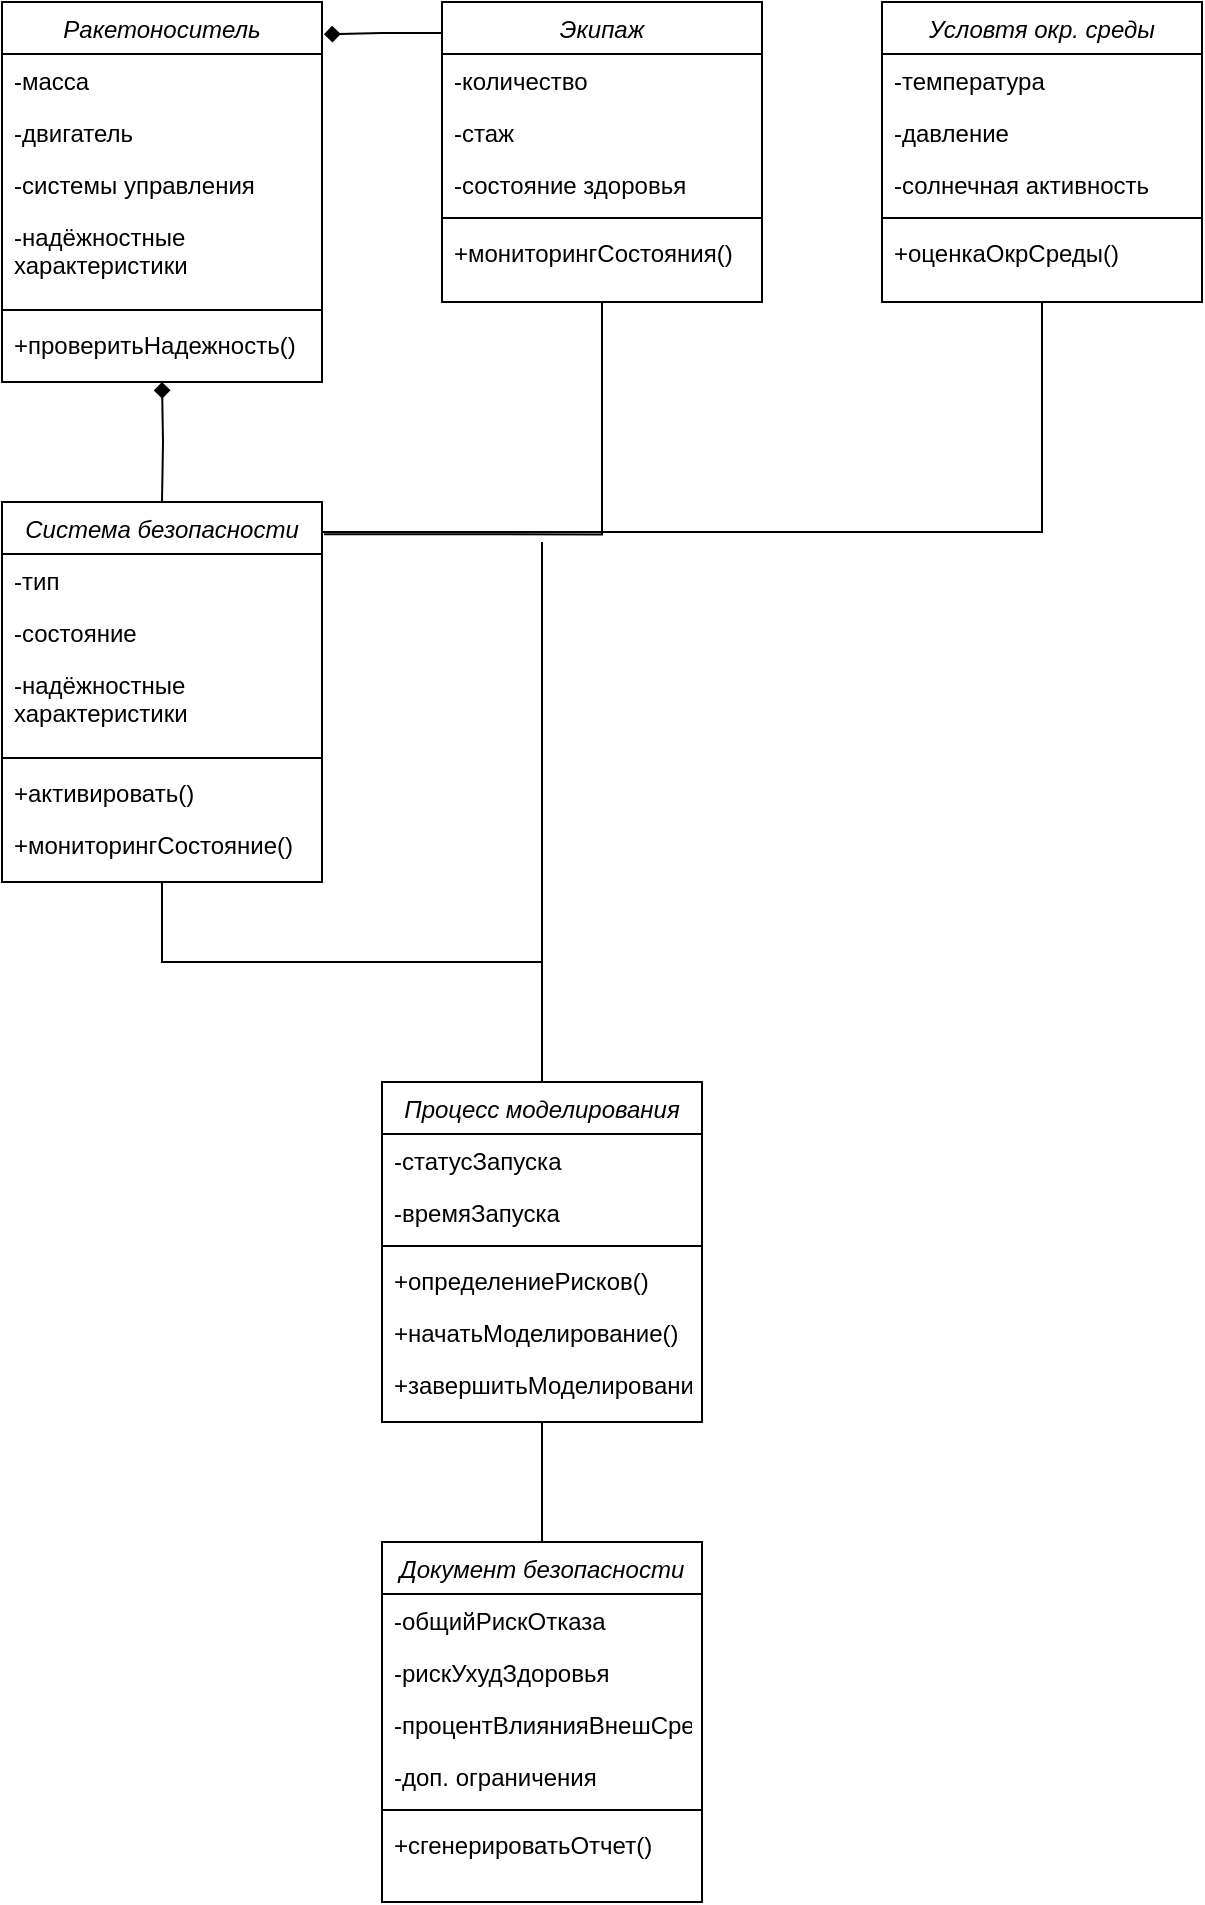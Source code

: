 <mxfile version="25.0.1">
  <diagram id="C5RBs43oDa-KdzZeNtuy" name="Page-1">
    <mxGraphModel dx="1292" dy="974" grid="1" gridSize="10" guides="1" tooltips="1" connect="1" arrows="1" fold="1" page="1" pageScale="1" pageWidth="827" pageHeight="1169" math="0" shadow="0">
      <root>
        <mxCell id="WIyWlLk6GJQsqaUBKTNV-0" />
        <mxCell id="WIyWlLk6GJQsqaUBKTNV-1" parent="WIyWlLk6GJQsqaUBKTNV-0" />
        <mxCell id="zkfFHV4jXpPFQw0GAbJ--0" value="Ракетоноситель" style="swimlane;fontStyle=2;align=center;verticalAlign=top;childLayout=stackLayout;horizontal=1;startSize=26;horizontalStack=0;resizeParent=1;resizeLast=0;collapsible=1;marginBottom=0;rounded=0;shadow=0;strokeWidth=1;" parent="WIyWlLk6GJQsqaUBKTNV-1" vertex="1">
          <mxGeometry x="140" y="30" width="160" height="190" as="geometry">
            <mxRectangle x="230" y="140" width="160" height="26" as="alternateBounds" />
          </mxGeometry>
        </mxCell>
        <mxCell id="zkfFHV4jXpPFQw0GAbJ--1" value="-масса" style="text;align=left;verticalAlign=top;spacingLeft=4;spacingRight=4;overflow=hidden;rotatable=0;points=[[0,0.5],[1,0.5]];portConstraint=eastwest;" parent="zkfFHV4jXpPFQw0GAbJ--0" vertex="1">
          <mxGeometry y="26" width="160" height="26" as="geometry" />
        </mxCell>
        <mxCell id="zkfFHV4jXpPFQw0GAbJ--2" value="-двигатель" style="text;align=left;verticalAlign=top;spacingLeft=4;spacingRight=4;overflow=hidden;rotatable=0;points=[[0,0.5],[1,0.5]];portConstraint=eastwest;rounded=0;shadow=0;html=0;" parent="zkfFHV4jXpPFQw0GAbJ--0" vertex="1">
          <mxGeometry y="52" width="160" height="26" as="geometry" />
        </mxCell>
        <mxCell id="7fMgbVazGYt0l02a4RdR-0" value="-системы управления" style="text;align=left;verticalAlign=top;spacingLeft=4;spacingRight=4;overflow=hidden;rotatable=0;points=[[0,0.5],[1,0.5]];portConstraint=eastwest;rounded=0;shadow=0;html=0;" vertex="1" parent="zkfFHV4jXpPFQw0GAbJ--0">
          <mxGeometry y="78" width="160" height="26" as="geometry" />
        </mxCell>
        <mxCell id="zkfFHV4jXpPFQw0GAbJ--3" value="-надёжностные &#xa;характеристики" style="text;align=left;verticalAlign=top;spacingLeft=4;spacingRight=4;overflow=hidden;rotatable=0;points=[[0,0.5],[1,0.5]];portConstraint=eastwest;rounded=0;shadow=0;html=0;" parent="zkfFHV4jXpPFQw0GAbJ--0" vertex="1">
          <mxGeometry y="104" width="160" height="46" as="geometry" />
        </mxCell>
        <mxCell id="zkfFHV4jXpPFQw0GAbJ--4" value="" style="line;html=1;strokeWidth=1;align=left;verticalAlign=middle;spacingTop=-1;spacingLeft=3;spacingRight=3;rotatable=0;labelPosition=right;points=[];portConstraint=eastwest;" parent="zkfFHV4jXpPFQw0GAbJ--0" vertex="1">
          <mxGeometry y="150" width="160" height="8" as="geometry" />
        </mxCell>
        <mxCell id="zkfFHV4jXpPFQw0GAbJ--5" value="+проверитьНадежность()" style="text;align=left;verticalAlign=top;spacingLeft=4;spacingRight=4;overflow=hidden;rotatable=0;points=[[0,0.5],[1,0.5]];portConstraint=eastwest;" parent="zkfFHV4jXpPFQw0GAbJ--0" vertex="1">
          <mxGeometry y="158" width="160" height="26" as="geometry" />
        </mxCell>
        <mxCell id="7fMgbVazGYt0l02a4RdR-2" value="Экипаж" style="swimlane;fontStyle=2;align=center;verticalAlign=top;childLayout=stackLayout;horizontal=1;startSize=26;horizontalStack=0;resizeParent=1;resizeLast=0;collapsible=1;marginBottom=0;rounded=0;shadow=0;strokeWidth=1;" vertex="1" parent="WIyWlLk6GJQsqaUBKTNV-1">
          <mxGeometry x="360" y="30" width="160" height="150" as="geometry">
            <mxRectangle x="230" y="140" width="160" height="26" as="alternateBounds" />
          </mxGeometry>
        </mxCell>
        <mxCell id="7fMgbVazGYt0l02a4RdR-3" value="-количество" style="text;align=left;verticalAlign=top;spacingLeft=4;spacingRight=4;overflow=hidden;rotatable=0;points=[[0,0.5],[1,0.5]];portConstraint=eastwest;" vertex="1" parent="7fMgbVazGYt0l02a4RdR-2">
          <mxGeometry y="26" width="160" height="26" as="geometry" />
        </mxCell>
        <mxCell id="7fMgbVazGYt0l02a4RdR-4" value="-стаж" style="text;align=left;verticalAlign=top;spacingLeft=4;spacingRight=4;overflow=hidden;rotatable=0;points=[[0,0.5],[1,0.5]];portConstraint=eastwest;rounded=0;shadow=0;html=0;" vertex="1" parent="7fMgbVazGYt0l02a4RdR-2">
          <mxGeometry y="52" width="160" height="26" as="geometry" />
        </mxCell>
        <mxCell id="7fMgbVazGYt0l02a4RdR-5" value="-состояние здоровья" style="text;align=left;verticalAlign=top;spacingLeft=4;spacingRight=4;overflow=hidden;rotatable=0;points=[[0,0.5],[1,0.5]];portConstraint=eastwest;rounded=0;shadow=0;html=0;" vertex="1" parent="7fMgbVazGYt0l02a4RdR-2">
          <mxGeometry y="78" width="160" height="26" as="geometry" />
        </mxCell>
        <mxCell id="7fMgbVazGYt0l02a4RdR-7" value="" style="line;html=1;strokeWidth=1;align=left;verticalAlign=middle;spacingTop=-1;spacingLeft=3;spacingRight=3;rotatable=0;labelPosition=right;points=[];portConstraint=eastwest;" vertex="1" parent="7fMgbVazGYt0l02a4RdR-2">
          <mxGeometry y="104" width="160" height="8" as="geometry" />
        </mxCell>
        <mxCell id="7fMgbVazGYt0l02a4RdR-8" value="+мониторингСостояния() " style="text;align=left;verticalAlign=top;spacingLeft=4;spacingRight=4;overflow=hidden;rotatable=0;points=[[0,0.5],[1,0.5]];portConstraint=eastwest;" vertex="1" parent="7fMgbVazGYt0l02a4RdR-2">
          <mxGeometry y="112" width="160" height="26" as="geometry" />
        </mxCell>
        <mxCell id="7fMgbVazGYt0l02a4RdR-10" value="Условтя окр. среды" style="swimlane;fontStyle=2;align=center;verticalAlign=top;childLayout=stackLayout;horizontal=1;startSize=26;horizontalStack=0;resizeParent=1;resizeLast=0;collapsible=1;marginBottom=0;rounded=0;shadow=0;strokeWidth=1;" vertex="1" parent="WIyWlLk6GJQsqaUBKTNV-1">
          <mxGeometry x="580" y="30" width="160" height="150" as="geometry">
            <mxRectangle x="230" y="140" width="160" height="26" as="alternateBounds" />
          </mxGeometry>
        </mxCell>
        <mxCell id="7fMgbVazGYt0l02a4RdR-11" value="-температура" style="text;align=left;verticalAlign=top;spacingLeft=4;spacingRight=4;overflow=hidden;rotatable=0;points=[[0,0.5],[1,0.5]];portConstraint=eastwest;" vertex="1" parent="7fMgbVazGYt0l02a4RdR-10">
          <mxGeometry y="26" width="160" height="26" as="geometry" />
        </mxCell>
        <mxCell id="7fMgbVazGYt0l02a4RdR-12" value="-давление" style="text;align=left;verticalAlign=top;spacingLeft=4;spacingRight=4;overflow=hidden;rotatable=0;points=[[0,0.5],[1,0.5]];portConstraint=eastwest;rounded=0;shadow=0;html=0;" vertex="1" parent="7fMgbVazGYt0l02a4RdR-10">
          <mxGeometry y="52" width="160" height="26" as="geometry" />
        </mxCell>
        <mxCell id="7fMgbVazGYt0l02a4RdR-13" value="-солнечная активность" style="text;align=left;verticalAlign=top;spacingLeft=4;spacingRight=4;overflow=hidden;rotatable=0;points=[[0,0.5],[1,0.5]];portConstraint=eastwest;rounded=0;shadow=0;html=0;" vertex="1" parent="7fMgbVazGYt0l02a4RdR-10">
          <mxGeometry y="78" width="160" height="26" as="geometry" />
        </mxCell>
        <mxCell id="7fMgbVazGYt0l02a4RdR-14" value="" style="line;html=1;strokeWidth=1;align=left;verticalAlign=middle;spacingTop=-1;spacingLeft=3;spacingRight=3;rotatable=0;labelPosition=right;points=[];portConstraint=eastwest;" vertex="1" parent="7fMgbVazGYt0l02a4RdR-10">
          <mxGeometry y="104" width="160" height="8" as="geometry" />
        </mxCell>
        <mxCell id="7fMgbVazGYt0l02a4RdR-15" value="+оценкаОкрСреды()  " style="text;align=left;verticalAlign=top;spacingLeft=4;spacingRight=4;overflow=hidden;rotatable=0;points=[[0,0.5],[1,0.5]];portConstraint=eastwest;" vertex="1" parent="7fMgbVazGYt0l02a4RdR-10">
          <mxGeometry y="112" width="160" height="26" as="geometry" />
        </mxCell>
        <mxCell id="7fMgbVazGYt0l02a4RdR-57" style="edgeStyle=orthogonalEdgeStyle;rounded=0;orthogonalLoop=1;jettySize=auto;html=1;entryX=0.5;entryY=0;entryDx=0;entryDy=0;endArrow=none;endFill=0;" edge="1" parent="WIyWlLk6GJQsqaUBKTNV-1" source="7fMgbVazGYt0l02a4RdR-16" target="7fMgbVazGYt0l02a4RdR-33">
          <mxGeometry relative="1" as="geometry">
            <Array as="points">
              <mxPoint x="220" y="510" />
              <mxPoint x="410" y="510" />
            </Array>
          </mxGeometry>
        </mxCell>
        <mxCell id="7fMgbVazGYt0l02a4RdR-16" value="Система безопасности" style="swimlane;fontStyle=2;align=center;verticalAlign=top;childLayout=stackLayout;horizontal=1;startSize=26;horizontalStack=0;resizeParent=1;resizeLast=0;collapsible=1;marginBottom=0;rounded=0;shadow=0;strokeWidth=1;" vertex="1" parent="WIyWlLk6GJQsqaUBKTNV-1">
          <mxGeometry x="140" y="280" width="160" height="190" as="geometry">
            <mxRectangle x="230" y="140" width="160" height="26" as="alternateBounds" />
          </mxGeometry>
        </mxCell>
        <mxCell id="7fMgbVazGYt0l02a4RdR-17" value="-тип&#xa;" style="text;align=left;verticalAlign=top;spacingLeft=4;spacingRight=4;overflow=hidden;rotatable=0;points=[[0,0.5],[1,0.5]];portConstraint=eastwest;" vertex="1" parent="7fMgbVazGYt0l02a4RdR-16">
          <mxGeometry y="26" width="160" height="26" as="geometry" />
        </mxCell>
        <mxCell id="7fMgbVazGYt0l02a4RdR-18" value="-состояние" style="text;align=left;verticalAlign=top;spacingLeft=4;spacingRight=4;overflow=hidden;rotatable=0;points=[[0,0.5],[1,0.5]];portConstraint=eastwest;rounded=0;shadow=0;html=0;" vertex="1" parent="7fMgbVazGYt0l02a4RdR-16">
          <mxGeometry y="52" width="160" height="26" as="geometry" />
        </mxCell>
        <mxCell id="7fMgbVazGYt0l02a4RdR-20" value="-надёжностные &#xa;характеристики" style="text;align=left;verticalAlign=top;spacingLeft=4;spacingRight=4;overflow=hidden;rotatable=0;points=[[0,0.5],[1,0.5]];portConstraint=eastwest;rounded=0;shadow=0;html=0;" vertex="1" parent="7fMgbVazGYt0l02a4RdR-16">
          <mxGeometry y="78" width="160" height="46" as="geometry" />
        </mxCell>
        <mxCell id="7fMgbVazGYt0l02a4RdR-21" value="" style="line;html=1;strokeWidth=1;align=left;verticalAlign=middle;spacingTop=-1;spacingLeft=3;spacingRight=3;rotatable=0;labelPosition=right;points=[];portConstraint=eastwest;" vertex="1" parent="7fMgbVazGYt0l02a4RdR-16">
          <mxGeometry y="124" width="160" height="8" as="geometry" />
        </mxCell>
        <mxCell id="7fMgbVazGYt0l02a4RdR-22" value="+активировать()" style="text;align=left;verticalAlign=top;spacingLeft=4;spacingRight=4;overflow=hidden;rotatable=0;points=[[0,0.5],[1,0.5]];portConstraint=eastwest;" vertex="1" parent="7fMgbVazGYt0l02a4RdR-16">
          <mxGeometry y="132" width="160" height="26" as="geometry" />
        </mxCell>
        <mxCell id="7fMgbVazGYt0l02a4RdR-23" value="+мониторингСостояние()" style="text;align=left;verticalAlign=top;spacingLeft=4;spacingRight=4;overflow=hidden;rotatable=0;points=[[0,0.5],[1,0.5]];portConstraint=eastwest;" vertex="1" parent="7fMgbVazGYt0l02a4RdR-16">
          <mxGeometry y="158" width="160" height="26" as="geometry" />
        </mxCell>
        <mxCell id="7fMgbVazGYt0l02a4RdR-58" style="edgeStyle=orthogonalEdgeStyle;rounded=0;orthogonalLoop=1;jettySize=auto;html=1;endArrow=none;endFill=0;" edge="1" parent="WIyWlLk6GJQsqaUBKTNV-1" source="7fMgbVazGYt0l02a4RdR-33">
          <mxGeometry relative="1" as="geometry">
            <mxPoint x="410" y="300" as="targetPoint" />
            <Array as="points">
              <mxPoint x="410" y="370" />
              <mxPoint x="410" y="370" />
            </Array>
          </mxGeometry>
        </mxCell>
        <mxCell id="7fMgbVazGYt0l02a4RdR-33" value="Процесс моделирования" style="swimlane;fontStyle=2;align=center;verticalAlign=top;childLayout=stackLayout;horizontal=1;startSize=26;horizontalStack=0;resizeParent=1;resizeLast=0;collapsible=1;marginBottom=0;rounded=0;shadow=0;strokeWidth=1;" vertex="1" parent="WIyWlLk6GJQsqaUBKTNV-1">
          <mxGeometry x="330" y="570" width="160" height="170" as="geometry">
            <mxRectangle x="230" y="140" width="160" height="26" as="alternateBounds" />
          </mxGeometry>
        </mxCell>
        <mxCell id="7fMgbVazGYt0l02a4RdR-34" value="-статусЗапуска" style="text;align=left;verticalAlign=top;spacingLeft=4;spacingRight=4;overflow=hidden;rotatable=0;points=[[0,0.5],[1,0.5]];portConstraint=eastwest;" vertex="1" parent="7fMgbVazGYt0l02a4RdR-33">
          <mxGeometry y="26" width="160" height="26" as="geometry" />
        </mxCell>
        <mxCell id="7fMgbVazGYt0l02a4RdR-35" value="-времяЗапуска  " style="text;align=left;verticalAlign=top;spacingLeft=4;spacingRight=4;overflow=hidden;rotatable=0;points=[[0,0.5],[1,0.5]];portConstraint=eastwest;rounded=0;shadow=0;html=0;" vertex="1" parent="7fMgbVazGYt0l02a4RdR-33">
          <mxGeometry y="52" width="160" height="26" as="geometry" />
        </mxCell>
        <mxCell id="7fMgbVazGYt0l02a4RdR-37" value="" style="line;html=1;strokeWidth=1;align=left;verticalAlign=middle;spacingTop=-1;spacingLeft=3;spacingRight=3;rotatable=0;labelPosition=right;points=[];portConstraint=eastwest;" vertex="1" parent="7fMgbVazGYt0l02a4RdR-33">
          <mxGeometry y="78" width="160" height="8" as="geometry" />
        </mxCell>
        <mxCell id="7fMgbVazGYt0l02a4RdR-38" value="+определениеРисков()" style="text;align=left;verticalAlign=top;spacingLeft=4;spacingRight=4;overflow=hidden;rotatable=0;points=[[0,0.5],[1,0.5]];portConstraint=eastwest;" vertex="1" parent="7fMgbVazGYt0l02a4RdR-33">
          <mxGeometry y="86" width="160" height="26" as="geometry" />
        </mxCell>
        <mxCell id="7fMgbVazGYt0l02a4RdR-39" value="+начатьМоделирование()" style="text;align=left;verticalAlign=top;spacingLeft=4;spacingRight=4;overflow=hidden;rotatable=0;points=[[0,0.5],[1,0.5]];portConstraint=eastwest;" vertex="1" parent="7fMgbVazGYt0l02a4RdR-33">
          <mxGeometry y="112" width="160" height="26" as="geometry" />
        </mxCell>
        <mxCell id="7fMgbVazGYt0l02a4RdR-40" value="+завершитьМоделирование()" style="text;align=left;verticalAlign=top;spacingLeft=4;spacingRight=4;overflow=hidden;rotatable=0;points=[[0,0.5],[1,0.5]];portConstraint=eastwest;" vertex="1" parent="7fMgbVazGYt0l02a4RdR-33">
          <mxGeometry y="138" width="160" height="26" as="geometry" />
        </mxCell>
        <mxCell id="7fMgbVazGYt0l02a4RdR-59" style="edgeStyle=orthogonalEdgeStyle;rounded=0;orthogonalLoop=1;jettySize=auto;html=1;entryX=0.5;entryY=1;entryDx=0;entryDy=0;endArrow=none;endFill=0;" edge="1" parent="WIyWlLk6GJQsqaUBKTNV-1" source="7fMgbVazGYt0l02a4RdR-41" target="7fMgbVazGYt0l02a4RdR-33">
          <mxGeometry relative="1" as="geometry" />
        </mxCell>
        <mxCell id="7fMgbVazGYt0l02a4RdR-41" value="Документ безопасности" style="swimlane;fontStyle=2;align=center;verticalAlign=top;childLayout=stackLayout;horizontal=1;startSize=26;horizontalStack=0;resizeParent=1;resizeLast=0;collapsible=1;marginBottom=0;rounded=0;shadow=0;strokeWidth=1;" vertex="1" parent="WIyWlLk6GJQsqaUBKTNV-1">
          <mxGeometry x="330" y="800" width="160" height="180" as="geometry">
            <mxRectangle x="230" y="140" width="160" height="26" as="alternateBounds" />
          </mxGeometry>
        </mxCell>
        <mxCell id="7fMgbVazGYt0l02a4RdR-42" value="-общийРискОтказа" style="text;align=left;verticalAlign=top;spacingLeft=4;spacingRight=4;overflow=hidden;rotatable=0;points=[[0,0.5],[1,0.5]];portConstraint=eastwest;" vertex="1" parent="7fMgbVazGYt0l02a4RdR-41">
          <mxGeometry y="26" width="160" height="26" as="geometry" />
        </mxCell>
        <mxCell id="7fMgbVazGYt0l02a4RdR-48" value="-рискУхудЗдоровья" style="text;align=left;verticalAlign=top;spacingLeft=4;spacingRight=4;overflow=hidden;rotatable=0;points=[[0,0.5],[1,0.5]];portConstraint=eastwest;rounded=0;shadow=0;html=0;" vertex="1" parent="7fMgbVazGYt0l02a4RdR-41">
          <mxGeometry y="52" width="160" height="26" as="geometry" />
        </mxCell>
        <mxCell id="7fMgbVazGYt0l02a4RdR-49" value="-процентВлиянияВнешСреды" style="text;align=left;verticalAlign=top;spacingLeft=4;spacingRight=4;overflow=hidden;rotatable=0;points=[[0,0.5],[1,0.5]];portConstraint=eastwest;rounded=0;shadow=0;html=0;" vertex="1" parent="7fMgbVazGYt0l02a4RdR-41">
          <mxGeometry y="78" width="160" height="26" as="geometry" />
        </mxCell>
        <mxCell id="7fMgbVazGYt0l02a4RdR-43" value="-доп. ограничения" style="text;align=left;verticalAlign=top;spacingLeft=4;spacingRight=4;overflow=hidden;rotatable=0;points=[[0,0.5],[1,0.5]];portConstraint=eastwest;rounded=0;shadow=0;html=0;" vertex="1" parent="7fMgbVazGYt0l02a4RdR-41">
          <mxGeometry y="104" width="160" height="26" as="geometry" />
        </mxCell>
        <mxCell id="7fMgbVazGYt0l02a4RdR-44" value="" style="line;html=1;strokeWidth=1;align=left;verticalAlign=middle;spacingTop=-1;spacingLeft=3;spacingRight=3;rotatable=0;labelPosition=right;points=[];portConstraint=eastwest;" vertex="1" parent="7fMgbVazGYt0l02a4RdR-41">
          <mxGeometry y="130" width="160" height="8" as="geometry" />
        </mxCell>
        <mxCell id="7fMgbVazGYt0l02a4RdR-45" value="+сгенерироватьОтчет()" style="text;align=left;verticalAlign=top;spacingLeft=4;spacingRight=4;overflow=hidden;rotatable=0;points=[[0,0.5],[1,0.5]];portConstraint=eastwest;" vertex="1" parent="7fMgbVazGYt0l02a4RdR-41">
          <mxGeometry y="138" width="160" height="26" as="geometry" />
        </mxCell>
        <mxCell id="7fMgbVazGYt0l02a4RdR-52" style="edgeStyle=orthogonalEdgeStyle;rounded=0;orthogonalLoop=1;jettySize=auto;html=1;entryX=1.006;entryY=0.085;entryDx=0;entryDy=0;endArrow=diamond;endFill=1;exitX=-0.001;exitY=0.103;exitDx=0;exitDy=0;exitPerimeter=0;entryPerimeter=0;" edge="1" parent="WIyWlLk6GJQsqaUBKTNV-1" source="7fMgbVazGYt0l02a4RdR-2" target="zkfFHV4jXpPFQw0GAbJ--0">
          <mxGeometry relative="1" as="geometry">
            <mxPoint x="400" y="220" as="sourcePoint" />
            <mxPoint x="300" y="145" as="targetPoint" />
          </mxGeometry>
        </mxCell>
        <mxCell id="7fMgbVazGYt0l02a4RdR-54" style="edgeStyle=orthogonalEdgeStyle;rounded=0;orthogonalLoop=1;jettySize=auto;html=1;entryX=0.5;entryY=1;entryDx=0;entryDy=0;endArrow=diamond;endFill=1;" edge="1" parent="WIyWlLk6GJQsqaUBKTNV-1" target="zkfFHV4jXpPFQw0GAbJ--0">
          <mxGeometry relative="1" as="geometry">
            <mxPoint x="220" y="280" as="sourcePoint" />
            <mxPoint x="320" y="281" as="targetPoint" />
          </mxGeometry>
        </mxCell>
        <mxCell id="7fMgbVazGYt0l02a4RdR-55" style="edgeStyle=orthogonalEdgeStyle;rounded=0;orthogonalLoop=1;jettySize=auto;html=1;entryX=1.003;entryY=0.079;entryDx=0;entryDy=0;entryPerimeter=0;endArrow=none;endFill=0;" edge="1" parent="WIyWlLk6GJQsqaUBKTNV-1" source="7fMgbVazGYt0l02a4RdR-10" target="7fMgbVazGYt0l02a4RdR-16">
          <mxGeometry relative="1" as="geometry">
            <Array as="points">
              <mxPoint x="660" y="295" />
            </Array>
          </mxGeometry>
        </mxCell>
        <mxCell id="7fMgbVazGYt0l02a4RdR-56" style="edgeStyle=orthogonalEdgeStyle;rounded=0;orthogonalLoop=1;jettySize=auto;html=1;entryX=1.006;entryY=0.085;entryDx=0;entryDy=0;entryPerimeter=0;endArrow=none;endFill=0;" edge="1" parent="WIyWlLk6GJQsqaUBKTNV-1" source="7fMgbVazGYt0l02a4RdR-2" target="7fMgbVazGYt0l02a4RdR-16">
          <mxGeometry relative="1" as="geometry">
            <Array as="points">
              <mxPoint x="440" y="296" />
            </Array>
          </mxGeometry>
        </mxCell>
      </root>
    </mxGraphModel>
  </diagram>
</mxfile>
